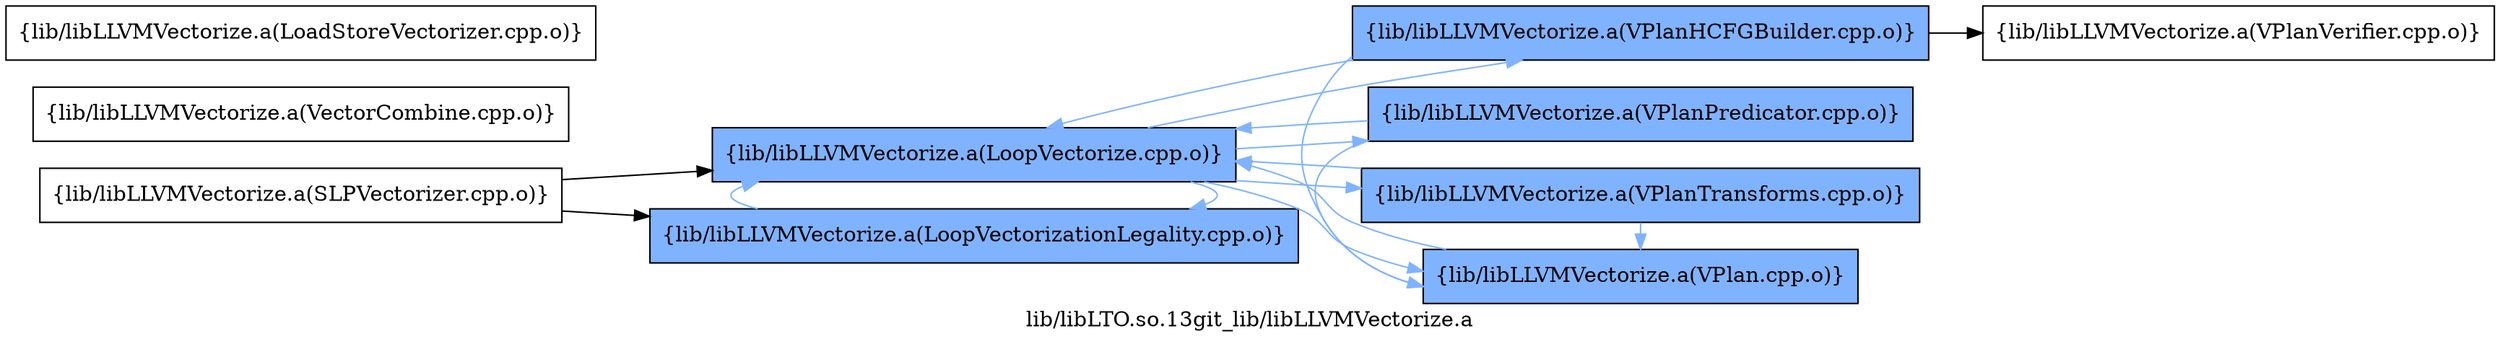 digraph "lib/libLTO.so.13git_lib/libLLVMVectorize.a" {
	label="lib/libLTO.so.13git_lib/libLLVMVectorize.a";
	rankdir=LR;
	{ rank=same; Node0x55881015d678;  }
	{ rank=same; Node0x55881015dda8; Node0x558810163938;  }
	{ rank=same; Node0x558810147af8; Node0x558810145a28; Node0x558810146248; Node0x5588101469c8;  }

	Node0x55881015d678 [shape=record,shape=box,group=0,label="{lib/libLLVMVectorize.a(SLPVectorizer.cpp.o)}"];
	Node0x55881015d678 -> Node0x55881015dda8;
	Node0x55881015d678 -> Node0x558810163938;
	Node0x5588101478c8 [shape=record,shape=box,group=0,label="{lib/libLLVMVectorize.a(VectorCombine.cpp.o)}"];
	Node0x558810162b28 [shape=record,shape=box,group=0,label="{lib/libLLVMVectorize.a(LoadStoreVectorizer.cpp.o)}"];
	Node0x558810163938 [shape=record,shape=box,group=1,style=filled,fillcolor="0.600000 0.5 1",label="{lib/libLLVMVectorize.a(LoopVectorize.cpp.o)}"];
	Node0x558810163938 -> Node0x55881015dda8[color="0.600000 0.5 1"];
	Node0x558810163938 -> Node0x558810147af8[color="0.600000 0.5 1"];
	Node0x558810163938 -> Node0x558810145a28[color="0.600000 0.5 1"];
	Node0x558810163938 -> Node0x558810146248[color="0.600000 0.5 1"];
	Node0x558810163938 -> Node0x5588101469c8[color="0.600000 0.5 1"];
	Node0x55881015dda8 [shape=record,shape=box,group=1,style=filled,fillcolor="0.600000 0.5 1",label="{lib/libLLVMVectorize.a(LoopVectorizationLegality.cpp.o)}"];
	Node0x55881015dda8 -> Node0x558810163938[color="0.600000 0.5 1"];
	Node0x558810147af8 [shape=record,shape=box,group=1,style=filled,fillcolor="0.600000 0.5 1",label="{lib/libLLVMVectorize.a(VPlan.cpp.o)}"];
	Node0x558810147af8 -> Node0x558810163938[color="0.600000 0.5 1"];
	Node0x558810145a28 [shape=record,shape=box,group=1,style=filled,fillcolor="0.600000 0.5 1",label="{lib/libLLVMVectorize.a(VPlanHCFGBuilder.cpp.o)}"];
	Node0x558810145a28 -> Node0x558810147af8[color="0.600000 0.5 1"];
	Node0x558810145a28 -> Node0x5588101446c8;
	Node0x558810145a28 -> Node0x558810163938[color="0.600000 0.5 1"];
	Node0x558810146248 [shape=record,shape=box,group=1,style=filled,fillcolor="0.600000 0.5 1",label="{lib/libLLVMVectorize.a(VPlanPredicator.cpp.o)}"];
	Node0x558810146248 -> Node0x558810147af8[color="0.600000 0.5 1"];
	Node0x558810146248 -> Node0x558810163938[color="0.600000 0.5 1"];
	Node0x5588101469c8 [shape=record,shape=box,group=1,style=filled,fillcolor="0.600000 0.5 1",label="{lib/libLLVMVectorize.a(VPlanTransforms.cpp.o)}"];
	Node0x5588101469c8 -> Node0x558810147af8[color="0.600000 0.5 1"];
	Node0x5588101469c8 -> Node0x558810163938[color="0.600000 0.5 1"];
	Node0x5588101446c8 [shape=record,shape=box,group=0,label="{lib/libLLVMVectorize.a(VPlanVerifier.cpp.o)}"];
}
